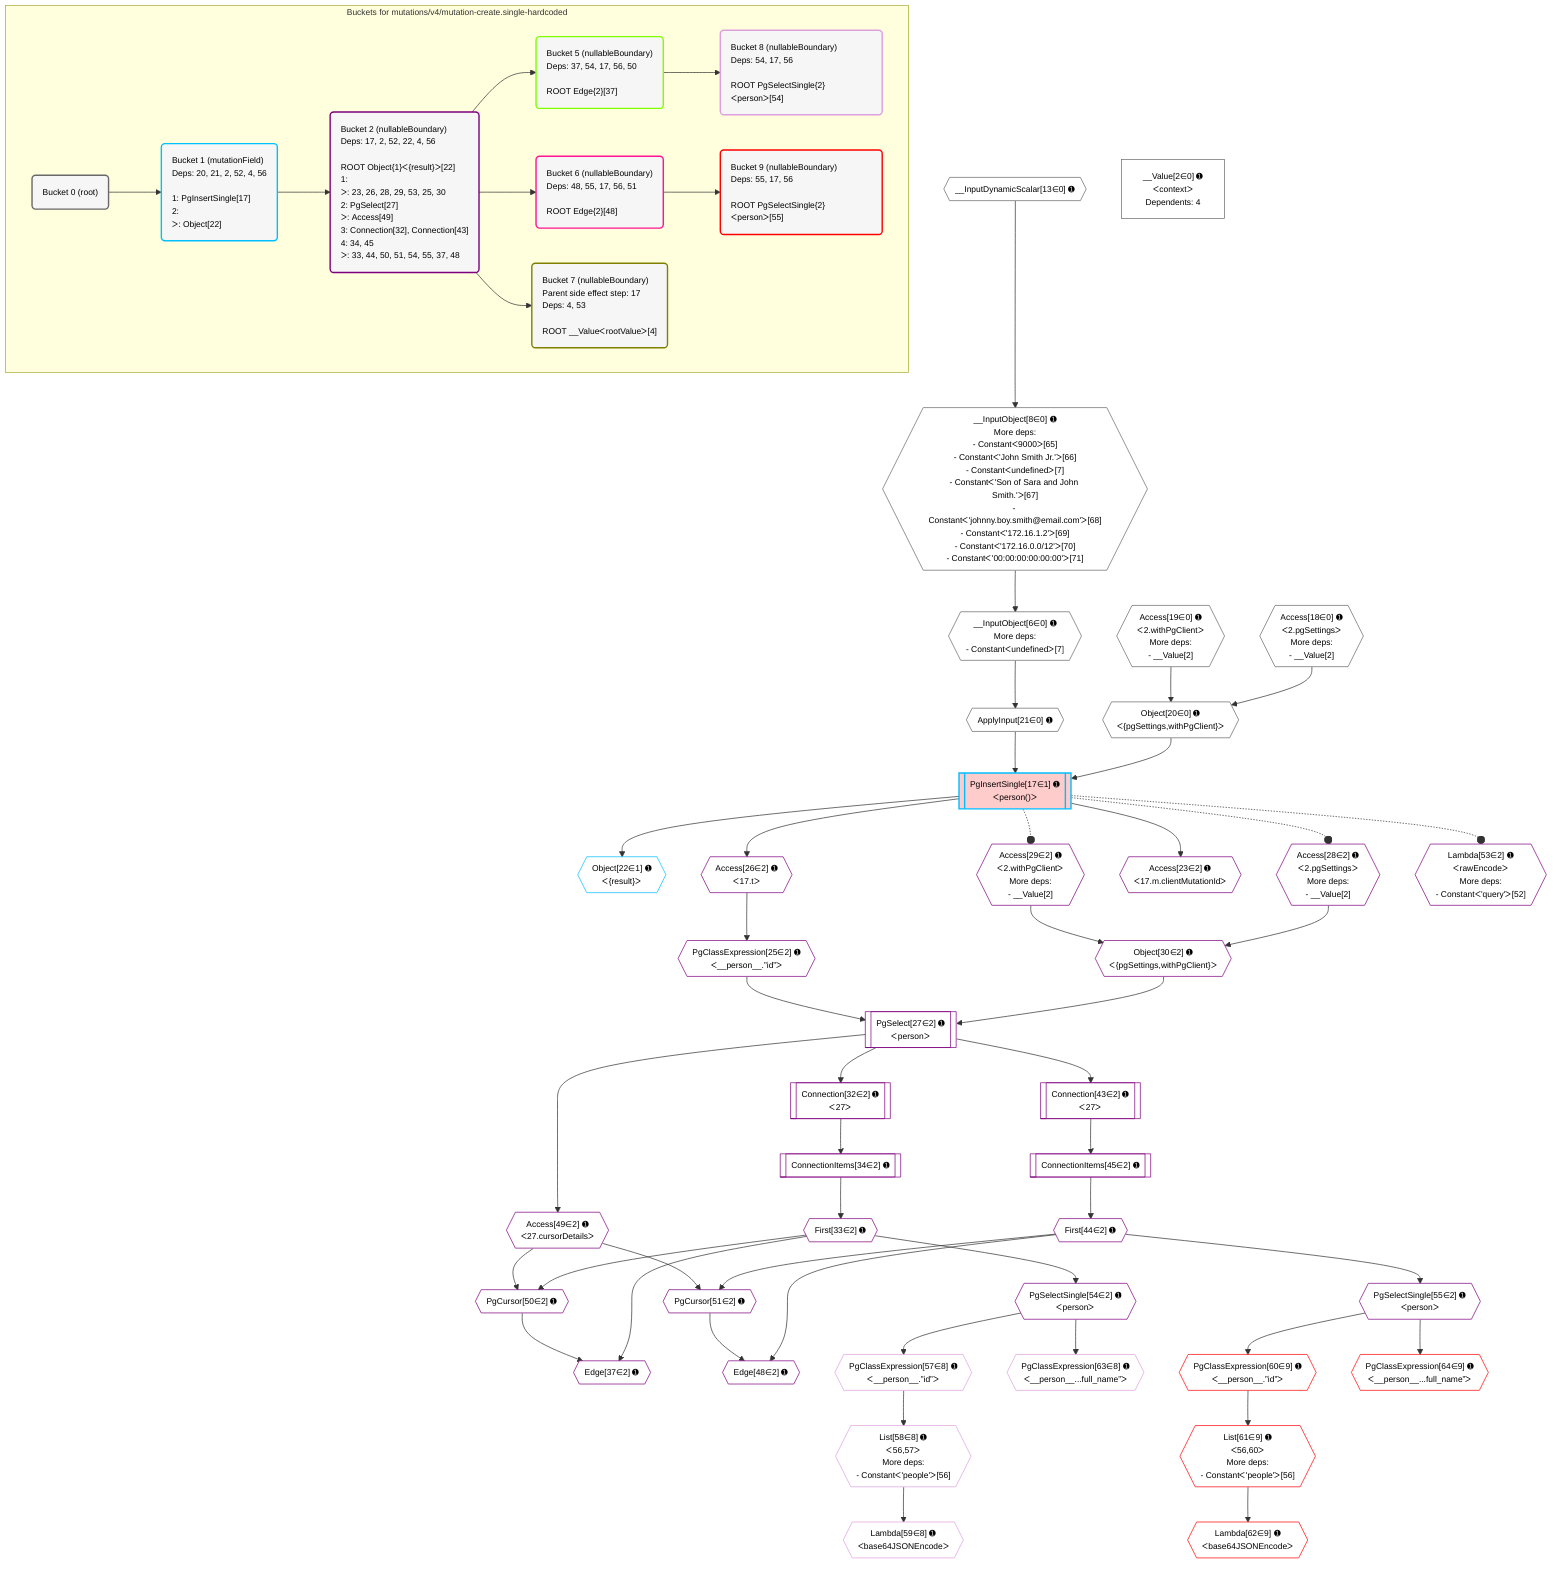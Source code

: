 %%{init: {'themeVariables': { 'fontSize': '12px'}}}%%
graph TD
    classDef path fill:#eee,stroke:#000,color:#000
    classDef plan fill:#fff,stroke-width:1px,color:#000
    classDef itemplan fill:#fff,stroke-width:2px,color:#000
    classDef unbatchedplan fill:#dff,stroke-width:1px,color:#000
    classDef sideeffectplan fill:#fcc,stroke-width:2px,color:#000
    classDef bucket fill:#f6f6f6,color:#000,stroke-width:2px,text-align:left

    subgraph "Buckets for mutations/v4/mutation-create.single-hardcoded"
    Bucket0("Bucket 0 (root)"):::bucket
    Bucket1("Bucket 1 (mutationField)<br />Deps: 20, 21, 2, 52, 4, 56<br /><br />1: PgInsertSingle[17]<br />2: <br />ᐳ: Object[22]"):::bucket
    Bucket2("Bucket 2 (nullableBoundary)<br />Deps: 17, 2, 52, 22, 4, 56<br /><br />ROOT Object{1}ᐸ{result}ᐳ[22]<br />1: <br />ᐳ: 23, 26, 28, 29, 53, 25, 30<br />2: PgSelect[27]<br />ᐳ: Access[49]<br />3: Connection[32], Connection[43]<br />4: 34, 45<br />ᐳ: 33, 44, 50, 51, 54, 55, 37, 48"):::bucket
    Bucket5("Bucket 5 (nullableBoundary)<br />Deps: 37, 54, 17, 56, 50<br /><br />ROOT Edge{2}[37]"):::bucket
    Bucket6("Bucket 6 (nullableBoundary)<br />Deps: 48, 55, 17, 56, 51<br /><br />ROOT Edge{2}[48]"):::bucket
    Bucket7("Bucket 7 (nullableBoundary)<br />Parent side effect step: 17<br />Deps: 4, 53<br /><br />ROOT __ValueᐸrootValueᐳ[4]"):::bucket
    Bucket8("Bucket 8 (nullableBoundary)<br />Deps: 54, 17, 56<br /><br />ROOT PgSelectSingle{2}ᐸpersonᐳ[54]"):::bucket
    Bucket9("Bucket 9 (nullableBoundary)<br />Deps: 55, 17, 56<br /><br />ROOT PgSelectSingle{2}ᐸpersonᐳ[55]"):::bucket
    end
    Bucket0 --> Bucket1
    Bucket1 --> Bucket2
    Bucket2 --> Bucket5 & Bucket6 & Bucket7
    Bucket5 --> Bucket8
    Bucket6 --> Bucket9

    %% plan dependencies
    __InputObject8{{"__InputObject[8∈0] ➊<br />More deps:<br />- Constantᐸ9000ᐳ[65]<br />- Constantᐸ'John Smith Jr.'ᐳ[66]<br />- Constantᐸundefinedᐳ[7]<br />- Constantᐸ'Son of Sara and John Smith.'ᐳ[67]<br />- Constantᐸ'johnny.boy.smith@email.com'ᐳ[68]<br />- Constantᐸ'172.16.1.2'ᐳ[69]<br />- Constantᐸ'172.16.0.0/12'ᐳ[70]<br />- Constantᐸ'00:00:00:00:00:00'ᐳ[71]"}}:::plan
    __InputDynamicScalar13{{"__InputDynamicScalar[13∈0] ➊"}}:::plan
    __InputDynamicScalar13 --> __InputObject8
    __InputObject6{{"__InputObject[6∈0] ➊<br />More deps:<br />- Constantᐸundefinedᐳ[7]"}}:::plan
    __InputObject8 --> __InputObject6
    Object20{{"Object[20∈0] ➊<br />ᐸ{pgSettings,withPgClient}ᐳ"}}:::plan
    Access18{{"Access[18∈0] ➊<br />ᐸ2.pgSettingsᐳ<br />More deps:<br />- __Value[2]"}}:::plan
    Access19{{"Access[19∈0] ➊<br />ᐸ2.withPgClientᐳ<br />More deps:<br />- __Value[2]"}}:::plan
    Access18 & Access19 --> Object20
    ApplyInput21{{"ApplyInput[21∈0] ➊"}}:::plan
    __InputObject6 --> ApplyInput21
    __Value2["__Value[2∈0] ➊<br />ᐸcontextᐳ<br />Dependents: 4"]:::plan
    PgInsertSingle17[["PgInsertSingle[17∈1] ➊<br />ᐸperson()ᐳ"]]:::sideeffectplan
    Object20 & ApplyInput21 --> PgInsertSingle17
    Object22{{"Object[22∈1] ➊<br />ᐸ{result}ᐳ"}}:::plan
    PgInsertSingle17 --> Object22
    PgSelect27[["PgSelect[27∈2] ➊<br />ᐸpersonᐳ"]]:::plan
    Object30{{"Object[30∈2] ➊<br />ᐸ{pgSettings,withPgClient}ᐳ"}}:::plan
    PgClassExpression25{{"PgClassExpression[25∈2] ➊<br />ᐸ__person__.”id”ᐳ"}}:::plan
    Object30 & PgClassExpression25 --> PgSelect27
    Access28{{"Access[28∈2] ➊<br />ᐸ2.pgSettingsᐳ<br />More deps:<br />- __Value[2]"}}:::plan
    Access29{{"Access[29∈2] ➊<br />ᐸ2.withPgClientᐳ<br />More deps:<br />- __Value[2]"}}:::plan
    Access28 & Access29 --> Object30
    Edge37{{"Edge[37∈2] ➊"}}:::plan
    First33{{"First[33∈2] ➊"}}:::plan
    PgCursor50{{"PgCursor[50∈2] ➊"}}:::plan
    First33 & PgCursor50 --> Edge37
    Edge48{{"Edge[48∈2] ➊"}}:::plan
    First44{{"First[44∈2] ➊"}}:::plan
    PgCursor51{{"PgCursor[51∈2] ➊"}}:::plan
    First44 & PgCursor51 --> Edge48
    Access49{{"Access[49∈2] ➊<br />ᐸ27.cursorDetailsᐳ"}}:::plan
    First33 & Access49 --> PgCursor50
    First44 & Access49 --> PgCursor51
    Access23{{"Access[23∈2] ➊<br />ᐸ17.m.clientMutationIdᐳ"}}:::plan
    PgInsertSingle17 --> Access23
    Access26{{"Access[26∈2] ➊<br />ᐸ17.tᐳ"}}:::plan
    Access26 --> PgClassExpression25
    PgInsertSingle17 --> Access26
    Connection32[["Connection[32∈2] ➊<br />ᐸ27ᐳ"]]:::plan
    PgSelect27 --> Connection32
    ConnectionItems34[["ConnectionItems[34∈2] ➊"]]:::plan
    ConnectionItems34 --> First33
    Connection32 --> ConnectionItems34
    Connection43[["Connection[43∈2] ➊<br />ᐸ27ᐳ"]]:::plan
    PgSelect27 --> Connection43
    ConnectionItems45[["ConnectionItems[45∈2] ➊"]]:::plan
    ConnectionItems45 --> First44
    Connection43 --> ConnectionItems45
    PgSelect27 --> Access49
    Lambda53{{"Lambda[53∈2] ➊<br />ᐸrawEncodeᐳ<br />More deps:<br />- Constantᐸ'query'ᐳ[52]"}}:::plan
    PgSelectSingle54{{"PgSelectSingle[54∈2] ➊<br />ᐸpersonᐳ"}}:::plan
    First33 --> PgSelectSingle54
    PgSelectSingle55{{"PgSelectSingle[55∈2] ➊<br />ᐸpersonᐳ"}}:::plan
    First44 --> PgSelectSingle55
    List58{{"List[58∈8] ➊<br />ᐸ56,57ᐳ<br />More deps:<br />- Constantᐸ'people'ᐳ[56]"}}:::plan
    PgClassExpression57{{"PgClassExpression[57∈8] ➊<br />ᐸ__person__.”id”ᐳ"}}:::plan
    PgClassExpression57 --> List58
    PgSelectSingle54 --> PgClassExpression57
    Lambda59{{"Lambda[59∈8] ➊<br />ᐸbase64JSONEncodeᐳ"}}:::plan
    List58 --> Lambda59
    PgClassExpression63{{"PgClassExpression[63∈8] ➊<br />ᐸ__person__...full_name”ᐳ"}}:::plan
    PgSelectSingle54 --> PgClassExpression63
    List61{{"List[61∈9] ➊<br />ᐸ56,60ᐳ<br />More deps:<br />- Constantᐸ'people'ᐳ[56]"}}:::plan
    PgClassExpression60{{"PgClassExpression[60∈9] ➊<br />ᐸ__person__.”id”ᐳ"}}:::plan
    PgClassExpression60 --> List61
    PgSelectSingle55 --> PgClassExpression60
    Lambda62{{"Lambda[62∈9] ➊<br />ᐸbase64JSONEncodeᐳ"}}:::plan
    List61 --> Lambda62
    PgClassExpression64{{"PgClassExpression[64∈9] ➊<br />ᐸ__person__...full_name”ᐳ"}}:::plan
    PgSelectSingle55 --> PgClassExpression64

    %% define steps
    classDef bucket0 stroke:#696969
    class Bucket0,__Value2,__InputObject6,__InputObject8,__InputDynamicScalar13,Access18,Access19,Object20,ApplyInput21 bucket0
    classDef bucket1 stroke:#00bfff
    class Bucket1,PgInsertSingle17,Object22 bucket1
    classDef bucket2 stroke:#7f007f
    class Bucket2,Access23,PgClassExpression25,Access26,PgSelect27,Access28,Access29,Object30,Connection32,First33,ConnectionItems34,Edge37,Connection43,First44,ConnectionItems45,Edge48,Access49,PgCursor50,PgCursor51,Lambda53,PgSelectSingle54,PgSelectSingle55 bucket2
    classDef bucket5 stroke:#7fff00
    class Bucket5 bucket5
    classDef bucket6 stroke:#ff1493
    class Bucket6 bucket6
    classDef bucket7 stroke:#808000
    class Bucket7 bucket7
    classDef bucket8 stroke:#dda0dd
    class Bucket8,PgClassExpression57,List58,Lambda59,PgClassExpression63 bucket8
    classDef bucket9 stroke:#ff0000
    class Bucket9,PgClassExpression60,List61,Lambda62,PgClassExpression64 bucket9

    %% implicit side effects
    PgInsertSingle17 -.-o Access28
    PgInsertSingle17 -.-o Access29
    PgInsertSingle17 -.-o Lambda53
